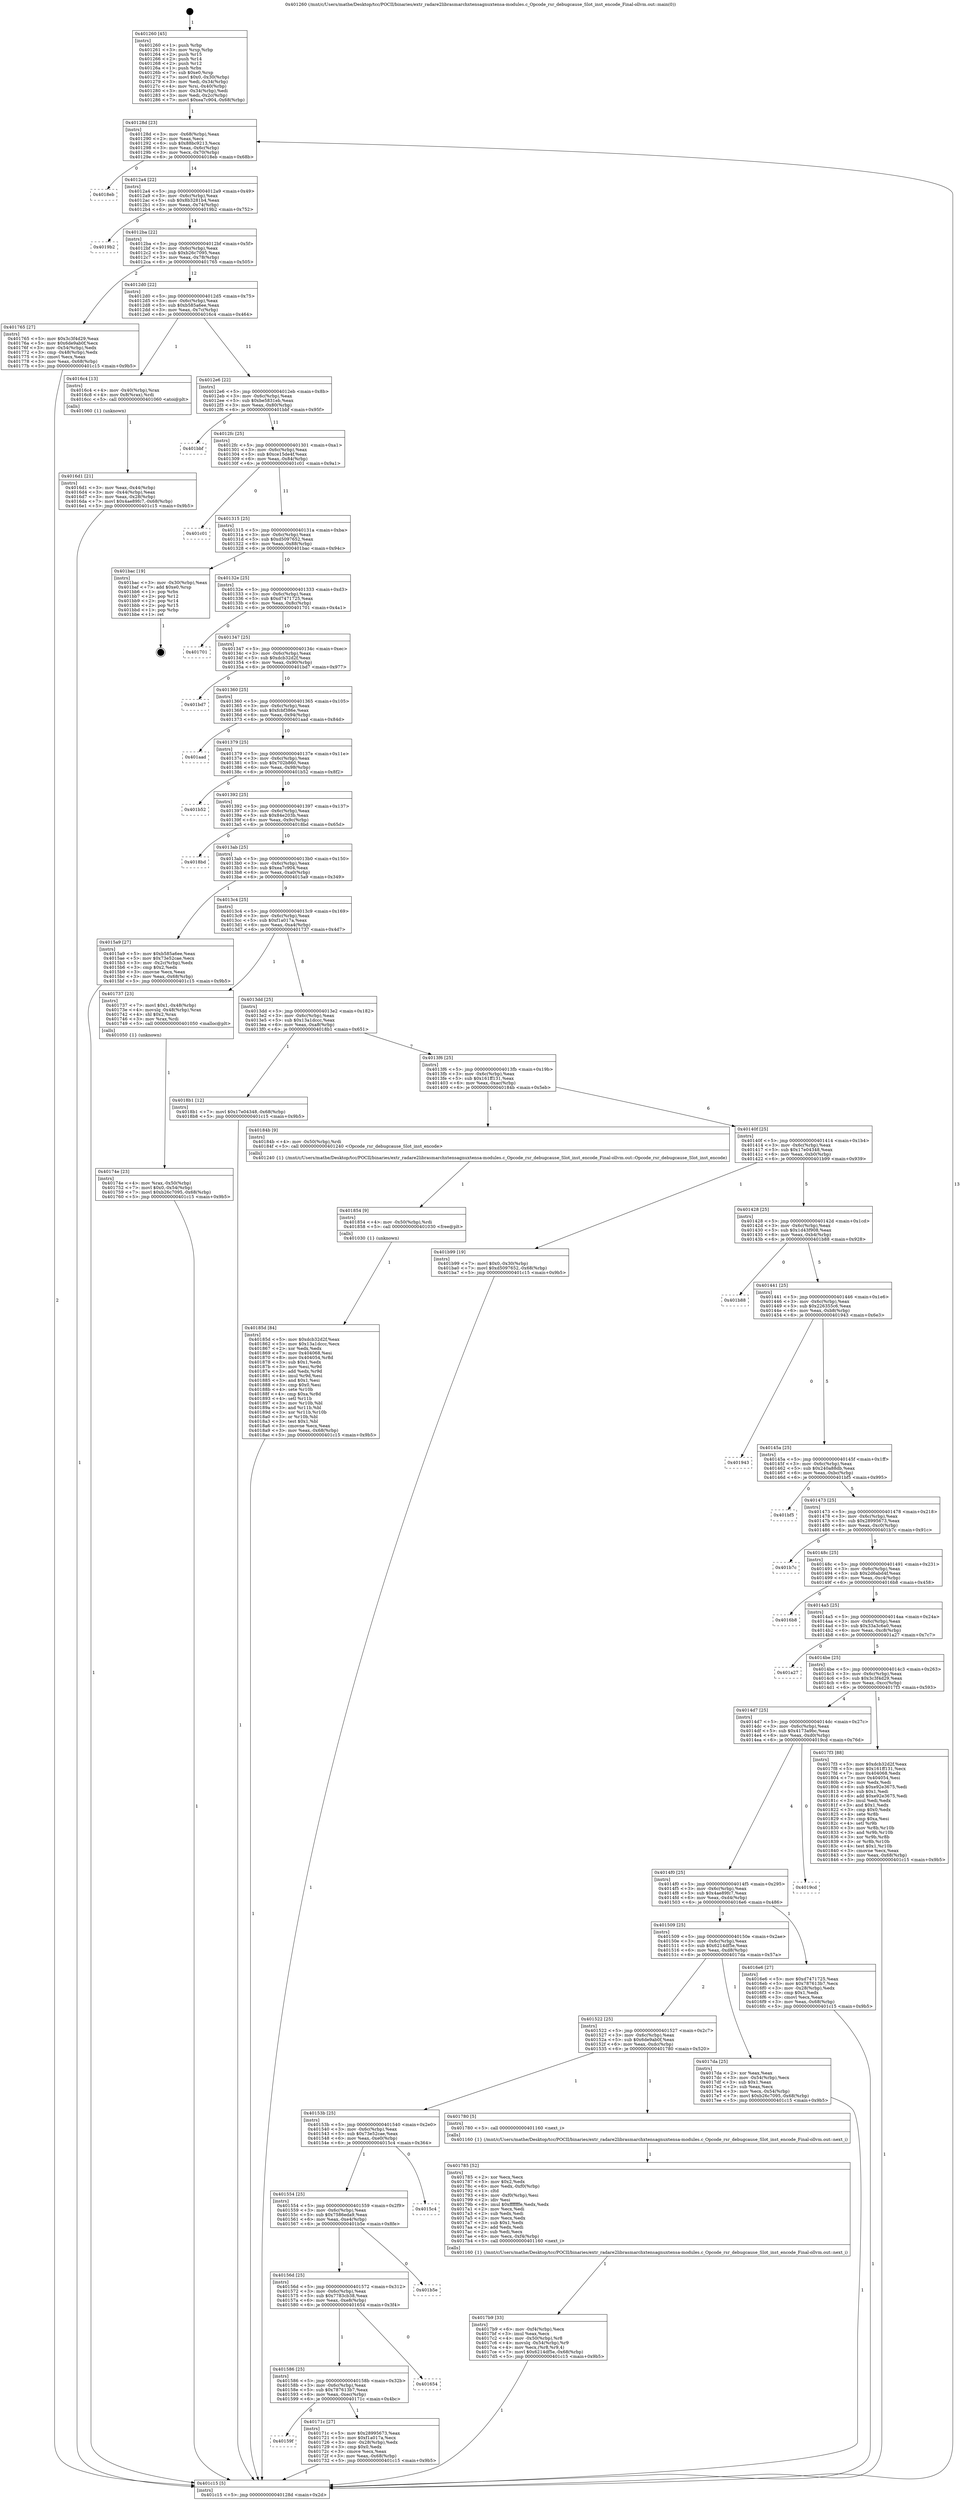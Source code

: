digraph "0x401260" {
  label = "0x401260 (/mnt/c/Users/mathe/Desktop/tcc/POCII/binaries/extr_radare2librasmarchxtensagnuxtensa-modules.c_Opcode_rsr_debugcause_Slot_inst_encode_Final-ollvm.out::main(0))"
  labelloc = "t"
  node[shape=record]

  Entry [label="",width=0.3,height=0.3,shape=circle,fillcolor=black,style=filled]
  "0x40128d" [label="{
     0x40128d [23]\l
     | [instrs]\l
     &nbsp;&nbsp;0x40128d \<+3\>: mov -0x68(%rbp),%eax\l
     &nbsp;&nbsp;0x401290 \<+2\>: mov %eax,%ecx\l
     &nbsp;&nbsp;0x401292 \<+6\>: sub $0x88bc9213,%ecx\l
     &nbsp;&nbsp;0x401298 \<+3\>: mov %eax,-0x6c(%rbp)\l
     &nbsp;&nbsp;0x40129b \<+3\>: mov %ecx,-0x70(%rbp)\l
     &nbsp;&nbsp;0x40129e \<+6\>: je 00000000004018eb \<main+0x68b\>\l
  }"]
  "0x4018eb" [label="{
     0x4018eb\l
  }", style=dashed]
  "0x4012a4" [label="{
     0x4012a4 [22]\l
     | [instrs]\l
     &nbsp;&nbsp;0x4012a4 \<+5\>: jmp 00000000004012a9 \<main+0x49\>\l
     &nbsp;&nbsp;0x4012a9 \<+3\>: mov -0x6c(%rbp),%eax\l
     &nbsp;&nbsp;0x4012ac \<+5\>: sub $0x8b3281b4,%eax\l
     &nbsp;&nbsp;0x4012b1 \<+3\>: mov %eax,-0x74(%rbp)\l
     &nbsp;&nbsp;0x4012b4 \<+6\>: je 00000000004019b2 \<main+0x752\>\l
  }"]
  Exit [label="",width=0.3,height=0.3,shape=circle,fillcolor=black,style=filled,peripheries=2]
  "0x4019b2" [label="{
     0x4019b2\l
  }", style=dashed]
  "0x4012ba" [label="{
     0x4012ba [22]\l
     | [instrs]\l
     &nbsp;&nbsp;0x4012ba \<+5\>: jmp 00000000004012bf \<main+0x5f\>\l
     &nbsp;&nbsp;0x4012bf \<+3\>: mov -0x6c(%rbp),%eax\l
     &nbsp;&nbsp;0x4012c2 \<+5\>: sub $0xb26c7095,%eax\l
     &nbsp;&nbsp;0x4012c7 \<+3\>: mov %eax,-0x78(%rbp)\l
     &nbsp;&nbsp;0x4012ca \<+6\>: je 0000000000401765 \<main+0x505\>\l
  }"]
  "0x40185d" [label="{
     0x40185d [84]\l
     | [instrs]\l
     &nbsp;&nbsp;0x40185d \<+5\>: mov $0xdcb32d2f,%eax\l
     &nbsp;&nbsp;0x401862 \<+5\>: mov $0x13a1dccc,%ecx\l
     &nbsp;&nbsp;0x401867 \<+2\>: xor %edx,%edx\l
     &nbsp;&nbsp;0x401869 \<+7\>: mov 0x404068,%esi\l
     &nbsp;&nbsp;0x401870 \<+8\>: mov 0x404054,%r8d\l
     &nbsp;&nbsp;0x401878 \<+3\>: sub $0x1,%edx\l
     &nbsp;&nbsp;0x40187b \<+3\>: mov %esi,%r9d\l
     &nbsp;&nbsp;0x40187e \<+3\>: add %edx,%r9d\l
     &nbsp;&nbsp;0x401881 \<+4\>: imul %r9d,%esi\l
     &nbsp;&nbsp;0x401885 \<+3\>: and $0x1,%esi\l
     &nbsp;&nbsp;0x401888 \<+3\>: cmp $0x0,%esi\l
     &nbsp;&nbsp;0x40188b \<+4\>: sete %r10b\l
     &nbsp;&nbsp;0x40188f \<+4\>: cmp $0xa,%r8d\l
     &nbsp;&nbsp;0x401893 \<+4\>: setl %r11b\l
     &nbsp;&nbsp;0x401897 \<+3\>: mov %r10b,%bl\l
     &nbsp;&nbsp;0x40189a \<+3\>: and %r11b,%bl\l
     &nbsp;&nbsp;0x40189d \<+3\>: xor %r11b,%r10b\l
     &nbsp;&nbsp;0x4018a0 \<+3\>: or %r10b,%bl\l
     &nbsp;&nbsp;0x4018a3 \<+3\>: test $0x1,%bl\l
     &nbsp;&nbsp;0x4018a6 \<+3\>: cmovne %ecx,%eax\l
     &nbsp;&nbsp;0x4018a9 \<+3\>: mov %eax,-0x68(%rbp)\l
     &nbsp;&nbsp;0x4018ac \<+5\>: jmp 0000000000401c15 \<main+0x9b5\>\l
  }"]
  "0x401765" [label="{
     0x401765 [27]\l
     | [instrs]\l
     &nbsp;&nbsp;0x401765 \<+5\>: mov $0x3c3f4d29,%eax\l
     &nbsp;&nbsp;0x40176a \<+5\>: mov $0x6de9ab0f,%ecx\l
     &nbsp;&nbsp;0x40176f \<+3\>: mov -0x54(%rbp),%edx\l
     &nbsp;&nbsp;0x401772 \<+3\>: cmp -0x48(%rbp),%edx\l
     &nbsp;&nbsp;0x401775 \<+3\>: cmovl %ecx,%eax\l
     &nbsp;&nbsp;0x401778 \<+3\>: mov %eax,-0x68(%rbp)\l
     &nbsp;&nbsp;0x40177b \<+5\>: jmp 0000000000401c15 \<main+0x9b5\>\l
  }"]
  "0x4012d0" [label="{
     0x4012d0 [22]\l
     | [instrs]\l
     &nbsp;&nbsp;0x4012d0 \<+5\>: jmp 00000000004012d5 \<main+0x75\>\l
     &nbsp;&nbsp;0x4012d5 \<+3\>: mov -0x6c(%rbp),%eax\l
     &nbsp;&nbsp;0x4012d8 \<+5\>: sub $0xb585a6ee,%eax\l
     &nbsp;&nbsp;0x4012dd \<+3\>: mov %eax,-0x7c(%rbp)\l
     &nbsp;&nbsp;0x4012e0 \<+6\>: je 00000000004016c4 \<main+0x464\>\l
  }"]
  "0x401854" [label="{
     0x401854 [9]\l
     | [instrs]\l
     &nbsp;&nbsp;0x401854 \<+4\>: mov -0x50(%rbp),%rdi\l
     &nbsp;&nbsp;0x401858 \<+5\>: call 0000000000401030 \<free@plt\>\l
     | [calls]\l
     &nbsp;&nbsp;0x401030 \{1\} (unknown)\l
  }"]
  "0x4016c4" [label="{
     0x4016c4 [13]\l
     | [instrs]\l
     &nbsp;&nbsp;0x4016c4 \<+4\>: mov -0x40(%rbp),%rax\l
     &nbsp;&nbsp;0x4016c8 \<+4\>: mov 0x8(%rax),%rdi\l
     &nbsp;&nbsp;0x4016cc \<+5\>: call 0000000000401060 \<atoi@plt\>\l
     | [calls]\l
     &nbsp;&nbsp;0x401060 \{1\} (unknown)\l
  }"]
  "0x4012e6" [label="{
     0x4012e6 [22]\l
     | [instrs]\l
     &nbsp;&nbsp;0x4012e6 \<+5\>: jmp 00000000004012eb \<main+0x8b\>\l
     &nbsp;&nbsp;0x4012eb \<+3\>: mov -0x6c(%rbp),%eax\l
     &nbsp;&nbsp;0x4012ee \<+5\>: sub $0xbe5831eb,%eax\l
     &nbsp;&nbsp;0x4012f3 \<+3\>: mov %eax,-0x80(%rbp)\l
     &nbsp;&nbsp;0x4012f6 \<+6\>: je 0000000000401bbf \<main+0x95f\>\l
  }"]
  "0x4017b9" [label="{
     0x4017b9 [33]\l
     | [instrs]\l
     &nbsp;&nbsp;0x4017b9 \<+6\>: mov -0xf4(%rbp),%ecx\l
     &nbsp;&nbsp;0x4017bf \<+3\>: imul %eax,%ecx\l
     &nbsp;&nbsp;0x4017c2 \<+4\>: mov -0x50(%rbp),%r8\l
     &nbsp;&nbsp;0x4017c6 \<+4\>: movslq -0x54(%rbp),%r9\l
     &nbsp;&nbsp;0x4017ca \<+4\>: mov %ecx,(%r8,%r9,4)\l
     &nbsp;&nbsp;0x4017ce \<+7\>: movl $0x6214df5e,-0x68(%rbp)\l
     &nbsp;&nbsp;0x4017d5 \<+5\>: jmp 0000000000401c15 \<main+0x9b5\>\l
  }"]
  "0x401bbf" [label="{
     0x401bbf\l
  }", style=dashed]
  "0x4012fc" [label="{
     0x4012fc [25]\l
     | [instrs]\l
     &nbsp;&nbsp;0x4012fc \<+5\>: jmp 0000000000401301 \<main+0xa1\>\l
     &nbsp;&nbsp;0x401301 \<+3\>: mov -0x6c(%rbp),%eax\l
     &nbsp;&nbsp;0x401304 \<+5\>: sub $0xce15de4f,%eax\l
     &nbsp;&nbsp;0x401309 \<+6\>: mov %eax,-0x84(%rbp)\l
     &nbsp;&nbsp;0x40130f \<+6\>: je 0000000000401c01 \<main+0x9a1\>\l
  }"]
  "0x401785" [label="{
     0x401785 [52]\l
     | [instrs]\l
     &nbsp;&nbsp;0x401785 \<+2\>: xor %ecx,%ecx\l
     &nbsp;&nbsp;0x401787 \<+5\>: mov $0x2,%edx\l
     &nbsp;&nbsp;0x40178c \<+6\>: mov %edx,-0xf0(%rbp)\l
     &nbsp;&nbsp;0x401792 \<+1\>: cltd\l
     &nbsp;&nbsp;0x401793 \<+6\>: mov -0xf0(%rbp),%esi\l
     &nbsp;&nbsp;0x401799 \<+2\>: idiv %esi\l
     &nbsp;&nbsp;0x40179b \<+6\>: imul $0xfffffffe,%edx,%edx\l
     &nbsp;&nbsp;0x4017a1 \<+2\>: mov %ecx,%edi\l
     &nbsp;&nbsp;0x4017a3 \<+2\>: sub %edx,%edi\l
     &nbsp;&nbsp;0x4017a5 \<+2\>: mov %ecx,%edx\l
     &nbsp;&nbsp;0x4017a7 \<+3\>: sub $0x1,%edx\l
     &nbsp;&nbsp;0x4017aa \<+2\>: add %edx,%edi\l
     &nbsp;&nbsp;0x4017ac \<+2\>: sub %edi,%ecx\l
     &nbsp;&nbsp;0x4017ae \<+6\>: mov %ecx,-0xf4(%rbp)\l
     &nbsp;&nbsp;0x4017b4 \<+5\>: call 0000000000401160 \<next_i\>\l
     | [calls]\l
     &nbsp;&nbsp;0x401160 \{1\} (/mnt/c/Users/mathe/Desktop/tcc/POCII/binaries/extr_radare2librasmarchxtensagnuxtensa-modules.c_Opcode_rsr_debugcause_Slot_inst_encode_Final-ollvm.out::next_i)\l
  }"]
  "0x401c01" [label="{
     0x401c01\l
  }", style=dashed]
  "0x401315" [label="{
     0x401315 [25]\l
     | [instrs]\l
     &nbsp;&nbsp;0x401315 \<+5\>: jmp 000000000040131a \<main+0xba\>\l
     &nbsp;&nbsp;0x40131a \<+3\>: mov -0x6c(%rbp),%eax\l
     &nbsp;&nbsp;0x40131d \<+5\>: sub $0xd5097652,%eax\l
     &nbsp;&nbsp;0x401322 \<+6\>: mov %eax,-0x88(%rbp)\l
     &nbsp;&nbsp;0x401328 \<+6\>: je 0000000000401bac \<main+0x94c\>\l
  }"]
  "0x40174e" [label="{
     0x40174e [23]\l
     | [instrs]\l
     &nbsp;&nbsp;0x40174e \<+4\>: mov %rax,-0x50(%rbp)\l
     &nbsp;&nbsp;0x401752 \<+7\>: movl $0x0,-0x54(%rbp)\l
     &nbsp;&nbsp;0x401759 \<+7\>: movl $0xb26c7095,-0x68(%rbp)\l
     &nbsp;&nbsp;0x401760 \<+5\>: jmp 0000000000401c15 \<main+0x9b5\>\l
  }"]
  "0x401bac" [label="{
     0x401bac [19]\l
     | [instrs]\l
     &nbsp;&nbsp;0x401bac \<+3\>: mov -0x30(%rbp),%eax\l
     &nbsp;&nbsp;0x401baf \<+7\>: add $0xe0,%rsp\l
     &nbsp;&nbsp;0x401bb6 \<+1\>: pop %rbx\l
     &nbsp;&nbsp;0x401bb7 \<+2\>: pop %r12\l
     &nbsp;&nbsp;0x401bb9 \<+2\>: pop %r14\l
     &nbsp;&nbsp;0x401bbb \<+2\>: pop %r15\l
     &nbsp;&nbsp;0x401bbd \<+1\>: pop %rbp\l
     &nbsp;&nbsp;0x401bbe \<+1\>: ret\l
  }"]
  "0x40132e" [label="{
     0x40132e [25]\l
     | [instrs]\l
     &nbsp;&nbsp;0x40132e \<+5\>: jmp 0000000000401333 \<main+0xd3\>\l
     &nbsp;&nbsp;0x401333 \<+3\>: mov -0x6c(%rbp),%eax\l
     &nbsp;&nbsp;0x401336 \<+5\>: sub $0xd7471725,%eax\l
     &nbsp;&nbsp;0x40133b \<+6\>: mov %eax,-0x8c(%rbp)\l
     &nbsp;&nbsp;0x401341 \<+6\>: je 0000000000401701 \<main+0x4a1\>\l
  }"]
  "0x40159f" [label="{
     0x40159f\l
  }", style=dashed]
  "0x401701" [label="{
     0x401701\l
  }", style=dashed]
  "0x401347" [label="{
     0x401347 [25]\l
     | [instrs]\l
     &nbsp;&nbsp;0x401347 \<+5\>: jmp 000000000040134c \<main+0xec\>\l
     &nbsp;&nbsp;0x40134c \<+3\>: mov -0x6c(%rbp),%eax\l
     &nbsp;&nbsp;0x40134f \<+5\>: sub $0xdcb32d2f,%eax\l
     &nbsp;&nbsp;0x401354 \<+6\>: mov %eax,-0x90(%rbp)\l
     &nbsp;&nbsp;0x40135a \<+6\>: je 0000000000401bd7 \<main+0x977\>\l
  }"]
  "0x40171c" [label="{
     0x40171c [27]\l
     | [instrs]\l
     &nbsp;&nbsp;0x40171c \<+5\>: mov $0x28995673,%eax\l
     &nbsp;&nbsp;0x401721 \<+5\>: mov $0xf1a017a,%ecx\l
     &nbsp;&nbsp;0x401726 \<+3\>: mov -0x28(%rbp),%edx\l
     &nbsp;&nbsp;0x401729 \<+3\>: cmp $0x0,%edx\l
     &nbsp;&nbsp;0x40172c \<+3\>: cmove %ecx,%eax\l
     &nbsp;&nbsp;0x40172f \<+3\>: mov %eax,-0x68(%rbp)\l
     &nbsp;&nbsp;0x401732 \<+5\>: jmp 0000000000401c15 \<main+0x9b5\>\l
  }"]
  "0x401bd7" [label="{
     0x401bd7\l
  }", style=dashed]
  "0x401360" [label="{
     0x401360 [25]\l
     | [instrs]\l
     &nbsp;&nbsp;0x401360 \<+5\>: jmp 0000000000401365 \<main+0x105\>\l
     &nbsp;&nbsp;0x401365 \<+3\>: mov -0x6c(%rbp),%eax\l
     &nbsp;&nbsp;0x401368 \<+5\>: sub $0xfcbf386e,%eax\l
     &nbsp;&nbsp;0x40136d \<+6\>: mov %eax,-0x94(%rbp)\l
     &nbsp;&nbsp;0x401373 \<+6\>: je 0000000000401aad \<main+0x84d\>\l
  }"]
  "0x401586" [label="{
     0x401586 [25]\l
     | [instrs]\l
     &nbsp;&nbsp;0x401586 \<+5\>: jmp 000000000040158b \<main+0x32b\>\l
     &nbsp;&nbsp;0x40158b \<+3\>: mov -0x6c(%rbp),%eax\l
     &nbsp;&nbsp;0x40158e \<+5\>: sub $0x787613b7,%eax\l
     &nbsp;&nbsp;0x401593 \<+6\>: mov %eax,-0xec(%rbp)\l
     &nbsp;&nbsp;0x401599 \<+6\>: je 000000000040171c \<main+0x4bc\>\l
  }"]
  "0x401aad" [label="{
     0x401aad\l
  }", style=dashed]
  "0x401379" [label="{
     0x401379 [25]\l
     | [instrs]\l
     &nbsp;&nbsp;0x401379 \<+5\>: jmp 000000000040137e \<main+0x11e\>\l
     &nbsp;&nbsp;0x40137e \<+3\>: mov -0x6c(%rbp),%eax\l
     &nbsp;&nbsp;0x401381 \<+5\>: sub $0x702b860,%eax\l
     &nbsp;&nbsp;0x401386 \<+6\>: mov %eax,-0x98(%rbp)\l
     &nbsp;&nbsp;0x40138c \<+6\>: je 0000000000401b52 \<main+0x8f2\>\l
  }"]
  "0x401654" [label="{
     0x401654\l
  }", style=dashed]
  "0x401b52" [label="{
     0x401b52\l
  }", style=dashed]
  "0x401392" [label="{
     0x401392 [25]\l
     | [instrs]\l
     &nbsp;&nbsp;0x401392 \<+5\>: jmp 0000000000401397 \<main+0x137\>\l
     &nbsp;&nbsp;0x401397 \<+3\>: mov -0x6c(%rbp),%eax\l
     &nbsp;&nbsp;0x40139a \<+5\>: sub $0x84e203b,%eax\l
     &nbsp;&nbsp;0x40139f \<+6\>: mov %eax,-0x9c(%rbp)\l
     &nbsp;&nbsp;0x4013a5 \<+6\>: je 00000000004018bd \<main+0x65d\>\l
  }"]
  "0x40156d" [label="{
     0x40156d [25]\l
     | [instrs]\l
     &nbsp;&nbsp;0x40156d \<+5\>: jmp 0000000000401572 \<main+0x312\>\l
     &nbsp;&nbsp;0x401572 \<+3\>: mov -0x6c(%rbp),%eax\l
     &nbsp;&nbsp;0x401575 \<+5\>: sub $0x7783cb38,%eax\l
     &nbsp;&nbsp;0x40157a \<+6\>: mov %eax,-0xe8(%rbp)\l
     &nbsp;&nbsp;0x401580 \<+6\>: je 0000000000401654 \<main+0x3f4\>\l
  }"]
  "0x4018bd" [label="{
     0x4018bd\l
  }", style=dashed]
  "0x4013ab" [label="{
     0x4013ab [25]\l
     | [instrs]\l
     &nbsp;&nbsp;0x4013ab \<+5\>: jmp 00000000004013b0 \<main+0x150\>\l
     &nbsp;&nbsp;0x4013b0 \<+3\>: mov -0x6c(%rbp),%eax\l
     &nbsp;&nbsp;0x4013b3 \<+5\>: sub $0xea7c904,%eax\l
     &nbsp;&nbsp;0x4013b8 \<+6\>: mov %eax,-0xa0(%rbp)\l
     &nbsp;&nbsp;0x4013be \<+6\>: je 00000000004015a9 \<main+0x349\>\l
  }"]
  "0x401b5e" [label="{
     0x401b5e\l
  }", style=dashed]
  "0x4015a9" [label="{
     0x4015a9 [27]\l
     | [instrs]\l
     &nbsp;&nbsp;0x4015a9 \<+5\>: mov $0xb585a6ee,%eax\l
     &nbsp;&nbsp;0x4015ae \<+5\>: mov $0x73e52cae,%ecx\l
     &nbsp;&nbsp;0x4015b3 \<+3\>: mov -0x2c(%rbp),%edx\l
     &nbsp;&nbsp;0x4015b6 \<+3\>: cmp $0x2,%edx\l
     &nbsp;&nbsp;0x4015b9 \<+3\>: cmovne %ecx,%eax\l
     &nbsp;&nbsp;0x4015bc \<+3\>: mov %eax,-0x68(%rbp)\l
     &nbsp;&nbsp;0x4015bf \<+5\>: jmp 0000000000401c15 \<main+0x9b5\>\l
  }"]
  "0x4013c4" [label="{
     0x4013c4 [25]\l
     | [instrs]\l
     &nbsp;&nbsp;0x4013c4 \<+5\>: jmp 00000000004013c9 \<main+0x169\>\l
     &nbsp;&nbsp;0x4013c9 \<+3\>: mov -0x6c(%rbp),%eax\l
     &nbsp;&nbsp;0x4013cc \<+5\>: sub $0xf1a017a,%eax\l
     &nbsp;&nbsp;0x4013d1 \<+6\>: mov %eax,-0xa4(%rbp)\l
     &nbsp;&nbsp;0x4013d7 \<+6\>: je 0000000000401737 \<main+0x4d7\>\l
  }"]
  "0x401c15" [label="{
     0x401c15 [5]\l
     | [instrs]\l
     &nbsp;&nbsp;0x401c15 \<+5\>: jmp 000000000040128d \<main+0x2d\>\l
  }"]
  "0x401260" [label="{
     0x401260 [45]\l
     | [instrs]\l
     &nbsp;&nbsp;0x401260 \<+1\>: push %rbp\l
     &nbsp;&nbsp;0x401261 \<+3\>: mov %rsp,%rbp\l
     &nbsp;&nbsp;0x401264 \<+2\>: push %r15\l
     &nbsp;&nbsp;0x401266 \<+2\>: push %r14\l
     &nbsp;&nbsp;0x401268 \<+2\>: push %r12\l
     &nbsp;&nbsp;0x40126a \<+1\>: push %rbx\l
     &nbsp;&nbsp;0x40126b \<+7\>: sub $0xe0,%rsp\l
     &nbsp;&nbsp;0x401272 \<+7\>: movl $0x0,-0x30(%rbp)\l
     &nbsp;&nbsp;0x401279 \<+3\>: mov %edi,-0x34(%rbp)\l
     &nbsp;&nbsp;0x40127c \<+4\>: mov %rsi,-0x40(%rbp)\l
     &nbsp;&nbsp;0x401280 \<+3\>: mov -0x34(%rbp),%edi\l
     &nbsp;&nbsp;0x401283 \<+3\>: mov %edi,-0x2c(%rbp)\l
     &nbsp;&nbsp;0x401286 \<+7\>: movl $0xea7c904,-0x68(%rbp)\l
  }"]
  "0x4016d1" [label="{
     0x4016d1 [21]\l
     | [instrs]\l
     &nbsp;&nbsp;0x4016d1 \<+3\>: mov %eax,-0x44(%rbp)\l
     &nbsp;&nbsp;0x4016d4 \<+3\>: mov -0x44(%rbp),%eax\l
     &nbsp;&nbsp;0x4016d7 \<+3\>: mov %eax,-0x28(%rbp)\l
     &nbsp;&nbsp;0x4016da \<+7\>: movl $0x4ae89fc7,-0x68(%rbp)\l
     &nbsp;&nbsp;0x4016e1 \<+5\>: jmp 0000000000401c15 \<main+0x9b5\>\l
  }"]
  "0x401554" [label="{
     0x401554 [25]\l
     | [instrs]\l
     &nbsp;&nbsp;0x401554 \<+5\>: jmp 0000000000401559 \<main+0x2f9\>\l
     &nbsp;&nbsp;0x401559 \<+3\>: mov -0x6c(%rbp),%eax\l
     &nbsp;&nbsp;0x40155c \<+5\>: sub $0x7586eda9,%eax\l
     &nbsp;&nbsp;0x401561 \<+6\>: mov %eax,-0xe4(%rbp)\l
     &nbsp;&nbsp;0x401567 \<+6\>: je 0000000000401b5e \<main+0x8fe\>\l
  }"]
  "0x401737" [label="{
     0x401737 [23]\l
     | [instrs]\l
     &nbsp;&nbsp;0x401737 \<+7\>: movl $0x1,-0x48(%rbp)\l
     &nbsp;&nbsp;0x40173e \<+4\>: movslq -0x48(%rbp),%rax\l
     &nbsp;&nbsp;0x401742 \<+4\>: shl $0x2,%rax\l
     &nbsp;&nbsp;0x401746 \<+3\>: mov %rax,%rdi\l
     &nbsp;&nbsp;0x401749 \<+5\>: call 0000000000401050 \<malloc@plt\>\l
     | [calls]\l
     &nbsp;&nbsp;0x401050 \{1\} (unknown)\l
  }"]
  "0x4013dd" [label="{
     0x4013dd [25]\l
     | [instrs]\l
     &nbsp;&nbsp;0x4013dd \<+5\>: jmp 00000000004013e2 \<main+0x182\>\l
     &nbsp;&nbsp;0x4013e2 \<+3\>: mov -0x6c(%rbp),%eax\l
     &nbsp;&nbsp;0x4013e5 \<+5\>: sub $0x13a1dccc,%eax\l
     &nbsp;&nbsp;0x4013ea \<+6\>: mov %eax,-0xa8(%rbp)\l
     &nbsp;&nbsp;0x4013f0 \<+6\>: je 00000000004018b1 \<main+0x651\>\l
  }"]
  "0x4015c4" [label="{
     0x4015c4\l
  }", style=dashed]
  "0x4018b1" [label="{
     0x4018b1 [12]\l
     | [instrs]\l
     &nbsp;&nbsp;0x4018b1 \<+7\>: movl $0x17e04348,-0x68(%rbp)\l
     &nbsp;&nbsp;0x4018b8 \<+5\>: jmp 0000000000401c15 \<main+0x9b5\>\l
  }"]
  "0x4013f6" [label="{
     0x4013f6 [25]\l
     | [instrs]\l
     &nbsp;&nbsp;0x4013f6 \<+5\>: jmp 00000000004013fb \<main+0x19b\>\l
     &nbsp;&nbsp;0x4013fb \<+3\>: mov -0x6c(%rbp),%eax\l
     &nbsp;&nbsp;0x4013fe \<+5\>: sub $0x161ff131,%eax\l
     &nbsp;&nbsp;0x401403 \<+6\>: mov %eax,-0xac(%rbp)\l
     &nbsp;&nbsp;0x401409 \<+6\>: je 000000000040184b \<main+0x5eb\>\l
  }"]
  "0x40153b" [label="{
     0x40153b [25]\l
     | [instrs]\l
     &nbsp;&nbsp;0x40153b \<+5\>: jmp 0000000000401540 \<main+0x2e0\>\l
     &nbsp;&nbsp;0x401540 \<+3\>: mov -0x6c(%rbp),%eax\l
     &nbsp;&nbsp;0x401543 \<+5\>: sub $0x73e52cae,%eax\l
     &nbsp;&nbsp;0x401548 \<+6\>: mov %eax,-0xe0(%rbp)\l
     &nbsp;&nbsp;0x40154e \<+6\>: je 00000000004015c4 \<main+0x364\>\l
  }"]
  "0x40184b" [label="{
     0x40184b [9]\l
     | [instrs]\l
     &nbsp;&nbsp;0x40184b \<+4\>: mov -0x50(%rbp),%rdi\l
     &nbsp;&nbsp;0x40184f \<+5\>: call 0000000000401240 \<Opcode_rsr_debugcause_Slot_inst_encode\>\l
     | [calls]\l
     &nbsp;&nbsp;0x401240 \{1\} (/mnt/c/Users/mathe/Desktop/tcc/POCII/binaries/extr_radare2librasmarchxtensagnuxtensa-modules.c_Opcode_rsr_debugcause_Slot_inst_encode_Final-ollvm.out::Opcode_rsr_debugcause_Slot_inst_encode)\l
  }"]
  "0x40140f" [label="{
     0x40140f [25]\l
     | [instrs]\l
     &nbsp;&nbsp;0x40140f \<+5\>: jmp 0000000000401414 \<main+0x1b4\>\l
     &nbsp;&nbsp;0x401414 \<+3\>: mov -0x6c(%rbp),%eax\l
     &nbsp;&nbsp;0x401417 \<+5\>: sub $0x17e04348,%eax\l
     &nbsp;&nbsp;0x40141c \<+6\>: mov %eax,-0xb0(%rbp)\l
     &nbsp;&nbsp;0x401422 \<+6\>: je 0000000000401b99 \<main+0x939\>\l
  }"]
  "0x401780" [label="{
     0x401780 [5]\l
     | [instrs]\l
     &nbsp;&nbsp;0x401780 \<+5\>: call 0000000000401160 \<next_i\>\l
     | [calls]\l
     &nbsp;&nbsp;0x401160 \{1\} (/mnt/c/Users/mathe/Desktop/tcc/POCII/binaries/extr_radare2librasmarchxtensagnuxtensa-modules.c_Opcode_rsr_debugcause_Slot_inst_encode_Final-ollvm.out::next_i)\l
  }"]
  "0x401b99" [label="{
     0x401b99 [19]\l
     | [instrs]\l
     &nbsp;&nbsp;0x401b99 \<+7\>: movl $0x0,-0x30(%rbp)\l
     &nbsp;&nbsp;0x401ba0 \<+7\>: movl $0xd5097652,-0x68(%rbp)\l
     &nbsp;&nbsp;0x401ba7 \<+5\>: jmp 0000000000401c15 \<main+0x9b5\>\l
  }"]
  "0x401428" [label="{
     0x401428 [25]\l
     | [instrs]\l
     &nbsp;&nbsp;0x401428 \<+5\>: jmp 000000000040142d \<main+0x1cd\>\l
     &nbsp;&nbsp;0x40142d \<+3\>: mov -0x6c(%rbp),%eax\l
     &nbsp;&nbsp;0x401430 \<+5\>: sub $0x1d43f908,%eax\l
     &nbsp;&nbsp;0x401435 \<+6\>: mov %eax,-0xb4(%rbp)\l
     &nbsp;&nbsp;0x40143b \<+6\>: je 0000000000401b88 \<main+0x928\>\l
  }"]
  "0x401522" [label="{
     0x401522 [25]\l
     | [instrs]\l
     &nbsp;&nbsp;0x401522 \<+5\>: jmp 0000000000401527 \<main+0x2c7\>\l
     &nbsp;&nbsp;0x401527 \<+3\>: mov -0x6c(%rbp),%eax\l
     &nbsp;&nbsp;0x40152a \<+5\>: sub $0x6de9ab0f,%eax\l
     &nbsp;&nbsp;0x40152f \<+6\>: mov %eax,-0xdc(%rbp)\l
     &nbsp;&nbsp;0x401535 \<+6\>: je 0000000000401780 \<main+0x520\>\l
  }"]
  "0x401b88" [label="{
     0x401b88\l
  }", style=dashed]
  "0x401441" [label="{
     0x401441 [25]\l
     | [instrs]\l
     &nbsp;&nbsp;0x401441 \<+5\>: jmp 0000000000401446 \<main+0x1e6\>\l
     &nbsp;&nbsp;0x401446 \<+3\>: mov -0x6c(%rbp),%eax\l
     &nbsp;&nbsp;0x401449 \<+5\>: sub $0x226355c6,%eax\l
     &nbsp;&nbsp;0x40144e \<+6\>: mov %eax,-0xb8(%rbp)\l
     &nbsp;&nbsp;0x401454 \<+6\>: je 0000000000401943 \<main+0x6e3\>\l
  }"]
  "0x4017da" [label="{
     0x4017da [25]\l
     | [instrs]\l
     &nbsp;&nbsp;0x4017da \<+2\>: xor %eax,%eax\l
     &nbsp;&nbsp;0x4017dc \<+3\>: mov -0x54(%rbp),%ecx\l
     &nbsp;&nbsp;0x4017df \<+3\>: sub $0x1,%eax\l
     &nbsp;&nbsp;0x4017e2 \<+2\>: sub %eax,%ecx\l
     &nbsp;&nbsp;0x4017e4 \<+3\>: mov %ecx,-0x54(%rbp)\l
     &nbsp;&nbsp;0x4017e7 \<+7\>: movl $0xb26c7095,-0x68(%rbp)\l
     &nbsp;&nbsp;0x4017ee \<+5\>: jmp 0000000000401c15 \<main+0x9b5\>\l
  }"]
  "0x401943" [label="{
     0x401943\l
  }", style=dashed]
  "0x40145a" [label="{
     0x40145a [25]\l
     | [instrs]\l
     &nbsp;&nbsp;0x40145a \<+5\>: jmp 000000000040145f \<main+0x1ff\>\l
     &nbsp;&nbsp;0x40145f \<+3\>: mov -0x6c(%rbp),%eax\l
     &nbsp;&nbsp;0x401462 \<+5\>: sub $0x240a88db,%eax\l
     &nbsp;&nbsp;0x401467 \<+6\>: mov %eax,-0xbc(%rbp)\l
     &nbsp;&nbsp;0x40146d \<+6\>: je 0000000000401bf5 \<main+0x995\>\l
  }"]
  "0x401509" [label="{
     0x401509 [25]\l
     | [instrs]\l
     &nbsp;&nbsp;0x401509 \<+5\>: jmp 000000000040150e \<main+0x2ae\>\l
     &nbsp;&nbsp;0x40150e \<+3\>: mov -0x6c(%rbp),%eax\l
     &nbsp;&nbsp;0x401511 \<+5\>: sub $0x6214df5e,%eax\l
     &nbsp;&nbsp;0x401516 \<+6\>: mov %eax,-0xd8(%rbp)\l
     &nbsp;&nbsp;0x40151c \<+6\>: je 00000000004017da \<main+0x57a\>\l
  }"]
  "0x401bf5" [label="{
     0x401bf5\l
  }", style=dashed]
  "0x401473" [label="{
     0x401473 [25]\l
     | [instrs]\l
     &nbsp;&nbsp;0x401473 \<+5\>: jmp 0000000000401478 \<main+0x218\>\l
     &nbsp;&nbsp;0x401478 \<+3\>: mov -0x6c(%rbp),%eax\l
     &nbsp;&nbsp;0x40147b \<+5\>: sub $0x28995673,%eax\l
     &nbsp;&nbsp;0x401480 \<+6\>: mov %eax,-0xc0(%rbp)\l
     &nbsp;&nbsp;0x401486 \<+6\>: je 0000000000401b7c \<main+0x91c\>\l
  }"]
  "0x4016e6" [label="{
     0x4016e6 [27]\l
     | [instrs]\l
     &nbsp;&nbsp;0x4016e6 \<+5\>: mov $0xd7471725,%eax\l
     &nbsp;&nbsp;0x4016eb \<+5\>: mov $0x787613b7,%ecx\l
     &nbsp;&nbsp;0x4016f0 \<+3\>: mov -0x28(%rbp),%edx\l
     &nbsp;&nbsp;0x4016f3 \<+3\>: cmp $0x1,%edx\l
     &nbsp;&nbsp;0x4016f6 \<+3\>: cmovl %ecx,%eax\l
     &nbsp;&nbsp;0x4016f9 \<+3\>: mov %eax,-0x68(%rbp)\l
     &nbsp;&nbsp;0x4016fc \<+5\>: jmp 0000000000401c15 \<main+0x9b5\>\l
  }"]
  "0x401b7c" [label="{
     0x401b7c\l
  }", style=dashed]
  "0x40148c" [label="{
     0x40148c [25]\l
     | [instrs]\l
     &nbsp;&nbsp;0x40148c \<+5\>: jmp 0000000000401491 \<main+0x231\>\l
     &nbsp;&nbsp;0x401491 \<+3\>: mov -0x6c(%rbp),%eax\l
     &nbsp;&nbsp;0x401494 \<+5\>: sub $0x2d6abd4f,%eax\l
     &nbsp;&nbsp;0x401499 \<+6\>: mov %eax,-0xc4(%rbp)\l
     &nbsp;&nbsp;0x40149f \<+6\>: je 00000000004016b8 \<main+0x458\>\l
  }"]
  "0x4014f0" [label="{
     0x4014f0 [25]\l
     | [instrs]\l
     &nbsp;&nbsp;0x4014f0 \<+5\>: jmp 00000000004014f5 \<main+0x295\>\l
     &nbsp;&nbsp;0x4014f5 \<+3\>: mov -0x6c(%rbp),%eax\l
     &nbsp;&nbsp;0x4014f8 \<+5\>: sub $0x4ae89fc7,%eax\l
     &nbsp;&nbsp;0x4014fd \<+6\>: mov %eax,-0xd4(%rbp)\l
     &nbsp;&nbsp;0x401503 \<+6\>: je 00000000004016e6 \<main+0x486\>\l
  }"]
  "0x4016b8" [label="{
     0x4016b8\l
  }", style=dashed]
  "0x4014a5" [label="{
     0x4014a5 [25]\l
     | [instrs]\l
     &nbsp;&nbsp;0x4014a5 \<+5\>: jmp 00000000004014aa \<main+0x24a\>\l
     &nbsp;&nbsp;0x4014aa \<+3\>: mov -0x6c(%rbp),%eax\l
     &nbsp;&nbsp;0x4014ad \<+5\>: sub $0x33a3c6a0,%eax\l
     &nbsp;&nbsp;0x4014b2 \<+6\>: mov %eax,-0xc8(%rbp)\l
     &nbsp;&nbsp;0x4014b8 \<+6\>: je 0000000000401a27 \<main+0x7c7\>\l
  }"]
  "0x4019cd" [label="{
     0x4019cd\l
  }", style=dashed]
  "0x401a27" [label="{
     0x401a27\l
  }", style=dashed]
  "0x4014be" [label="{
     0x4014be [25]\l
     | [instrs]\l
     &nbsp;&nbsp;0x4014be \<+5\>: jmp 00000000004014c3 \<main+0x263\>\l
     &nbsp;&nbsp;0x4014c3 \<+3\>: mov -0x6c(%rbp),%eax\l
     &nbsp;&nbsp;0x4014c6 \<+5\>: sub $0x3c3f4d29,%eax\l
     &nbsp;&nbsp;0x4014cb \<+6\>: mov %eax,-0xcc(%rbp)\l
     &nbsp;&nbsp;0x4014d1 \<+6\>: je 00000000004017f3 \<main+0x593\>\l
  }"]
  "0x4014d7" [label="{
     0x4014d7 [25]\l
     | [instrs]\l
     &nbsp;&nbsp;0x4014d7 \<+5\>: jmp 00000000004014dc \<main+0x27c\>\l
     &nbsp;&nbsp;0x4014dc \<+3\>: mov -0x6c(%rbp),%eax\l
     &nbsp;&nbsp;0x4014df \<+5\>: sub $0x4173a9bc,%eax\l
     &nbsp;&nbsp;0x4014e4 \<+6\>: mov %eax,-0xd0(%rbp)\l
     &nbsp;&nbsp;0x4014ea \<+6\>: je 00000000004019cd \<main+0x76d\>\l
  }"]
  "0x4017f3" [label="{
     0x4017f3 [88]\l
     | [instrs]\l
     &nbsp;&nbsp;0x4017f3 \<+5\>: mov $0xdcb32d2f,%eax\l
     &nbsp;&nbsp;0x4017f8 \<+5\>: mov $0x161ff131,%ecx\l
     &nbsp;&nbsp;0x4017fd \<+7\>: mov 0x404068,%edx\l
     &nbsp;&nbsp;0x401804 \<+7\>: mov 0x404054,%esi\l
     &nbsp;&nbsp;0x40180b \<+2\>: mov %edx,%edi\l
     &nbsp;&nbsp;0x40180d \<+6\>: sub $0xe92e3675,%edi\l
     &nbsp;&nbsp;0x401813 \<+3\>: sub $0x1,%edi\l
     &nbsp;&nbsp;0x401816 \<+6\>: add $0xe92e3675,%edi\l
     &nbsp;&nbsp;0x40181c \<+3\>: imul %edi,%edx\l
     &nbsp;&nbsp;0x40181f \<+3\>: and $0x1,%edx\l
     &nbsp;&nbsp;0x401822 \<+3\>: cmp $0x0,%edx\l
     &nbsp;&nbsp;0x401825 \<+4\>: sete %r8b\l
     &nbsp;&nbsp;0x401829 \<+3\>: cmp $0xa,%esi\l
     &nbsp;&nbsp;0x40182c \<+4\>: setl %r9b\l
     &nbsp;&nbsp;0x401830 \<+3\>: mov %r8b,%r10b\l
     &nbsp;&nbsp;0x401833 \<+3\>: and %r9b,%r10b\l
     &nbsp;&nbsp;0x401836 \<+3\>: xor %r9b,%r8b\l
     &nbsp;&nbsp;0x401839 \<+3\>: or %r8b,%r10b\l
     &nbsp;&nbsp;0x40183c \<+4\>: test $0x1,%r10b\l
     &nbsp;&nbsp;0x401840 \<+3\>: cmovne %ecx,%eax\l
     &nbsp;&nbsp;0x401843 \<+3\>: mov %eax,-0x68(%rbp)\l
     &nbsp;&nbsp;0x401846 \<+5\>: jmp 0000000000401c15 \<main+0x9b5\>\l
  }"]
  Entry -> "0x401260" [label=" 1"]
  "0x40128d" -> "0x4018eb" [label=" 0"]
  "0x40128d" -> "0x4012a4" [label=" 14"]
  "0x401bac" -> Exit [label=" 1"]
  "0x4012a4" -> "0x4019b2" [label=" 0"]
  "0x4012a4" -> "0x4012ba" [label=" 14"]
  "0x401b99" -> "0x401c15" [label=" 1"]
  "0x4012ba" -> "0x401765" [label=" 2"]
  "0x4012ba" -> "0x4012d0" [label=" 12"]
  "0x4018b1" -> "0x401c15" [label=" 1"]
  "0x4012d0" -> "0x4016c4" [label=" 1"]
  "0x4012d0" -> "0x4012e6" [label=" 11"]
  "0x40185d" -> "0x401c15" [label=" 1"]
  "0x4012e6" -> "0x401bbf" [label=" 0"]
  "0x4012e6" -> "0x4012fc" [label=" 11"]
  "0x401854" -> "0x40185d" [label=" 1"]
  "0x4012fc" -> "0x401c01" [label=" 0"]
  "0x4012fc" -> "0x401315" [label=" 11"]
  "0x40184b" -> "0x401854" [label=" 1"]
  "0x401315" -> "0x401bac" [label=" 1"]
  "0x401315" -> "0x40132e" [label=" 10"]
  "0x4017f3" -> "0x401c15" [label=" 1"]
  "0x40132e" -> "0x401701" [label=" 0"]
  "0x40132e" -> "0x401347" [label=" 10"]
  "0x4017da" -> "0x401c15" [label=" 1"]
  "0x401347" -> "0x401bd7" [label=" 0"]
  "0x401347" -> "0x401360" [label=" 10"]
  "0x4017b9" -> "0x401c15" [label=" 1"]
  "0x401360" -> "0x401aad" [label=" 0"]
  "0x401360" -> "0x401379" [label=" 10"]
  "0x401780" -> "0x401785" [label=" 1"]
  "0x401379" -> "0x401b52" [label=" 0"]
  "0x401379" -> "0x401392" [label=" 10"]
  "0x401765" -> "0x401c15" [label=" 2"]
  "0x401392" -> "0x4018bd" [label=" 0"]
  "0x401392" -> "0x4013ab" [label=" 10"]
  "0x401737" -> "0x40174e" [label=" 1"]
  "0x4013ab" -> "0x4015a9" [label=" 1"]
  "0x4013ab" -> "0x4013c4" [label=" 9"]
  "0x4015a9" -> "0x401c15" [label=" 1"]
  "0x401260" -> "0x40128d" [label=" 1"]
  "0x401c15" -> "0x40128d" [label=" 13"]
  "0x4016c4" -> "0x4016d1" [label=" 1"]
  "0x4016d1" -> "0x401c15" [label=" 1"]
  "0x40171c" -> "0x401c15" [label=" 1"]
  "0x4013c4" -> "0x401737" [label=" 1"]
  "0x4013c4" -> "0x4013dd" [label=" 8"]
  "0x401586" -> "0x40171c" [label=" 1"]
  "0x4013dd" -> "0x4018b1" [label=" 1"]
  "0x4013dd" -> "0x4013f6" [label=" 7"]
  "0x401785" -> "0x4017b9" [label=" 1"]
  "0x4013f6" -> "0x40184b" [label=" 1"]
  "0x4013f6" -> "0x40140f" [label=" 6"]
  "0x40156d" -> "0x401654" [label=" 0"]
  "0x40140f" -> "0x401b99" [label=" 1"]
  "0x40140f" -> "0x401428" [label=" 5"]
  "0x40174e" -> "0x401c15" [label=" 1"]
  "0x401428" -> "0x401b88" [label=" 0"]
  "0x401428" -> "0x401441" [label=" 5"]
  "0x401554" -> "0x401b5e" [label=" 0"]
  "0x401441" -> "0x401943" [label=" 0"]
  "0x401441" -> "0x40145a" [label=" 5"]
  "0x401586" -> "0x40159f" [label=" 0"]
  "0x40145a" -> "0x401bf5" [label=" 0"]
  "0x40145a" -> "0x401473" [label=" 5"]
  "0x40153b" -> "0x4015c4" [label=" 0"]
  "0x401473" -> "0x401b7c" [label=" 0"]
  "0x401473" -> "0x40148c" [label=" 5"]
  "0x40156d" -> "0x401586" [label=" 1"]
  "0x40148c" -> "0x4016b8" [label=" 0"]
  "0x40148c" -> "0x4014a5" [label=" 5"]
  "0x401522" -> "0x401780" [label=" 1"]
  "0x4014a5" -> "0x401a27" [label=" 0"]
  "0x4014a5" -> "0x4014be" [label=" 5"]
  "0x401554" -> "0x40156d" [label=" 1"]
  "0x4014be" -> "0x4017f3" [label=" 1"]
  "0x4014be" -> "0x4014d7" [label=" 4"]
  "0x401509" -> "0x401522" [label=" 2"]
  "0x4014d7" -> "0x4019cd" [label=" 0"]
  "0x4014d7" -> "0x4014f0" [label=" 4"]
  "0x401522" -> "0x40153b" [label=" 1"]
  "0x4014f0" -> "0x4016e6" [label=" 1"]
  "0x4014f0" -> "0x401509" [label=" 3"]
  "0x4016e6" -> "0x401c15" [label=" 1"]
  "0x40153b" -> "0x401554" [label=" 1"]
  "0x401509" -> "0x4017da" [label=" 1"]
}
